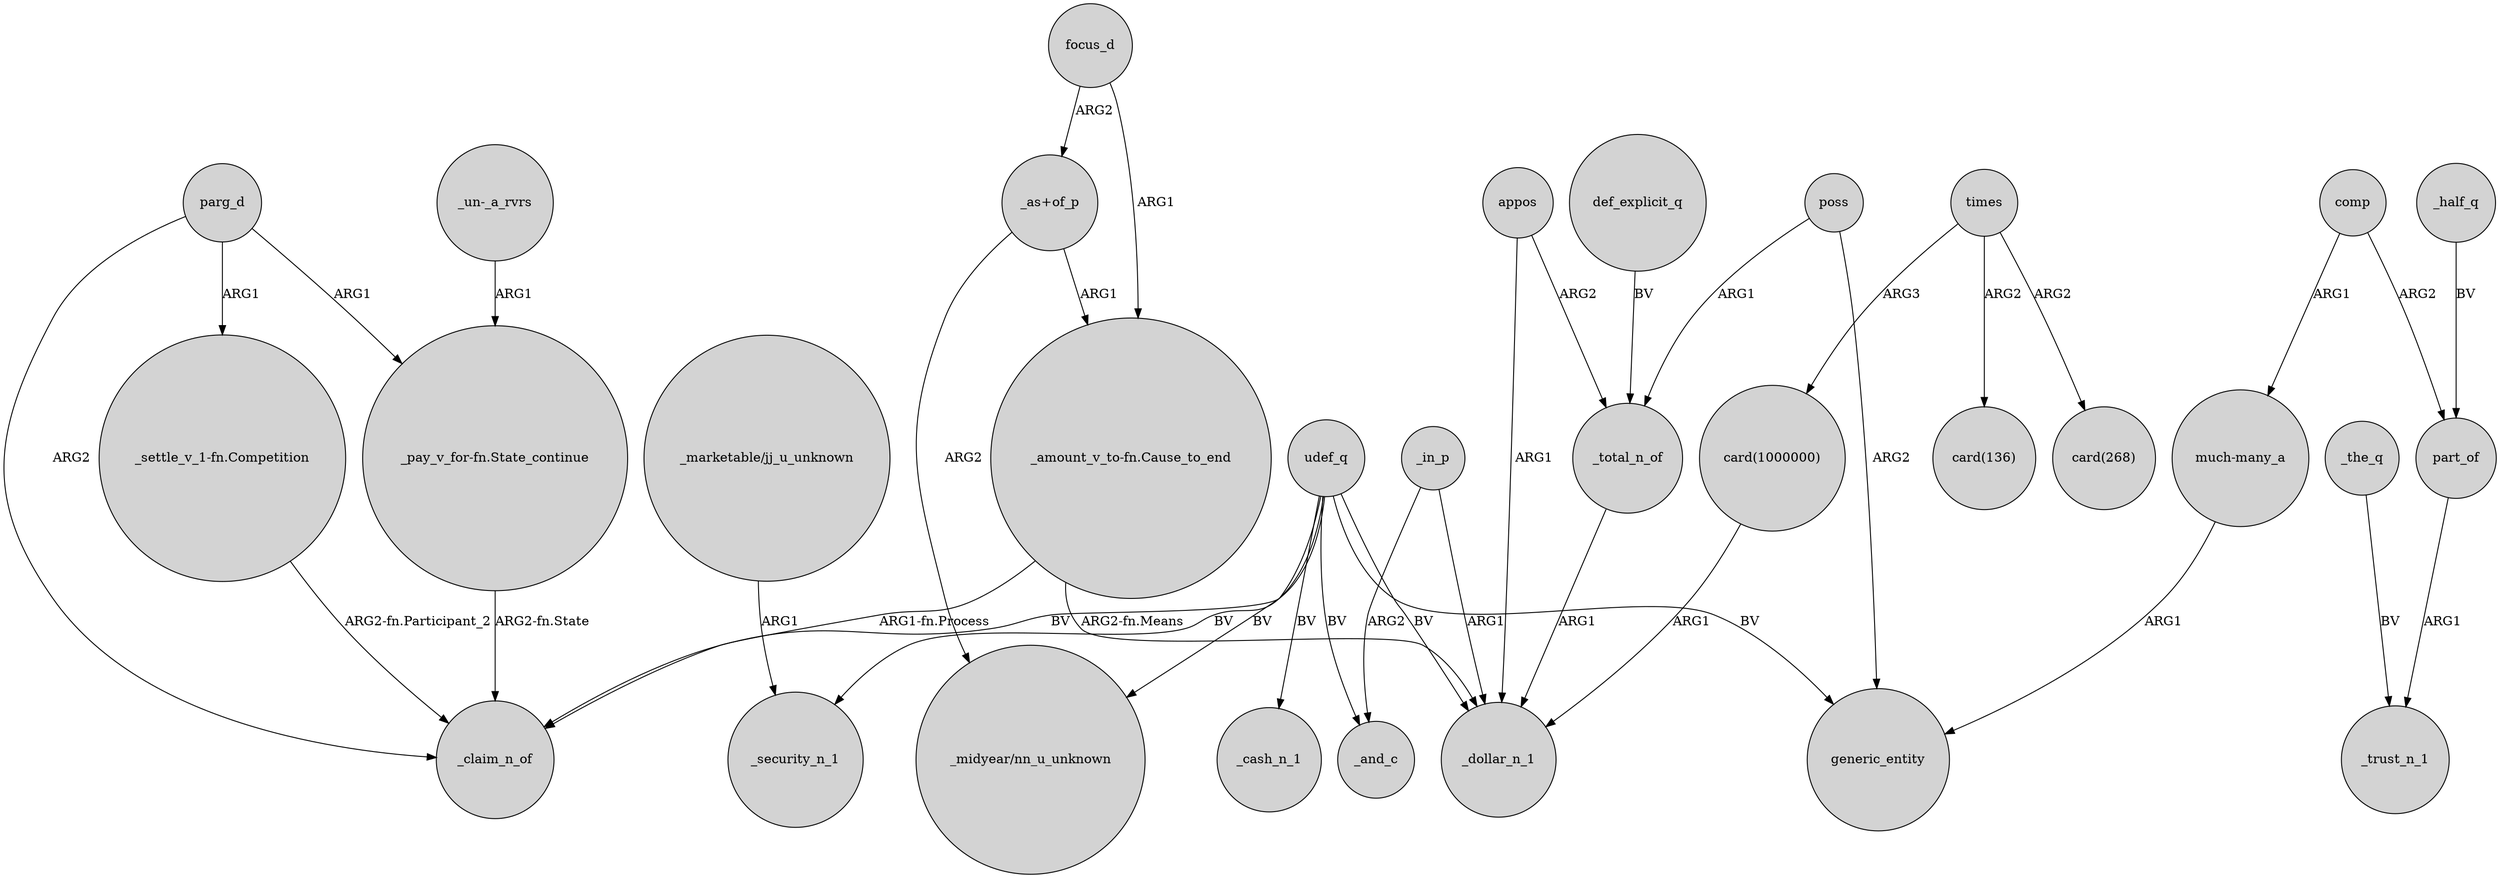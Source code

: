 digraph {
	node [shape=circle style=filled]
	def_explicit_q -> _total_n_of [label=BV]
	_in_p -> _and_c [label=ARG2]
	udef_q -> _cash_n_1 [label=BV]
	udef_q -> _claim_n_of [label=BV]
	parg_d -> "_settle_v_1-fn.Competition" [label=ARG1]
	"_amount_v_to-fn.Cause_to_end" -> _claim_n_of [label="ARG1-fn.Process"]
	times -> "card(1000000)" [label=ARG3]
	focus_d -> "_amount_v_to-fn.Cause_to_end" [label=ARG1]
	focus_d -> "_as+of_p" [label=ARG2]
	udef_q -> _and_c [label=BV]
	udef_q -> _security_n_1 [label=BV]
	times -> "card(136)" [label=ARG2]
	"_as+of_p" -> "_midyear/nn_u_unknown" [label=ARG2]
	part_of -> _trust_n_1 [label=ARG1]
	udef_q -> generic_entity [label=BV]
	comp -> part_of [label=ARG2]
	poss -> generic_entity [label=ARG2]
	_in_p -> _dollar_n_1 [label=ARG1]
	comp -> "much-many_a" [label=ARG1]
	_the_q -> _trust_n_1 [label=BV]
	parg_d -> _claim_n_of [label=ARG2]
	times -> "card(268)" [label=ARG2]
	"much-many_a" -> generic_entity [label=ARG1]
	"_un-_a_rvrs" -> "_pay_v_for-fn.State_continue" [label=ARG1]
	_half_q -> part_of [label=BV]
	udef_q -> _dollar_n_1 [label=BV]
	"card(1000000)" -> _dollar_n_1 [label=ARG1]
	"_settle_v_1-fn.Competition" -> _claim_n_of [label="ARG2-fn.Participant_2"]
	"_pay_v_for-fn.State_continue" -> _claim_n_of [label="ARG2-fn.State"]
	appos -> _total_n_of [label=ARG2]
	_total_n_of -> _dollar_n_1 [label=ARG1]
	parg_d -> "_pay_v_for-fn.State_continue" [label=ARG1]
	"_as+of_p" -> "_amount_v_to-fn.Cause_to_end" [label=ARG1]
	poss -> _total_n_of [label=ARG1]
	"_amount_v_to-fn.Cause_to_end" -> _dollar_n_1 [label="ARG2-fn.Means"]
	"_marketable/jj_u_unknown" -> _security_n_1 [label=ARG1]
	appos -> _dollar_n_1 [label=ARG1]
	udef_q -> "_midyear/nn_u_unknown" [label=BV]
}
